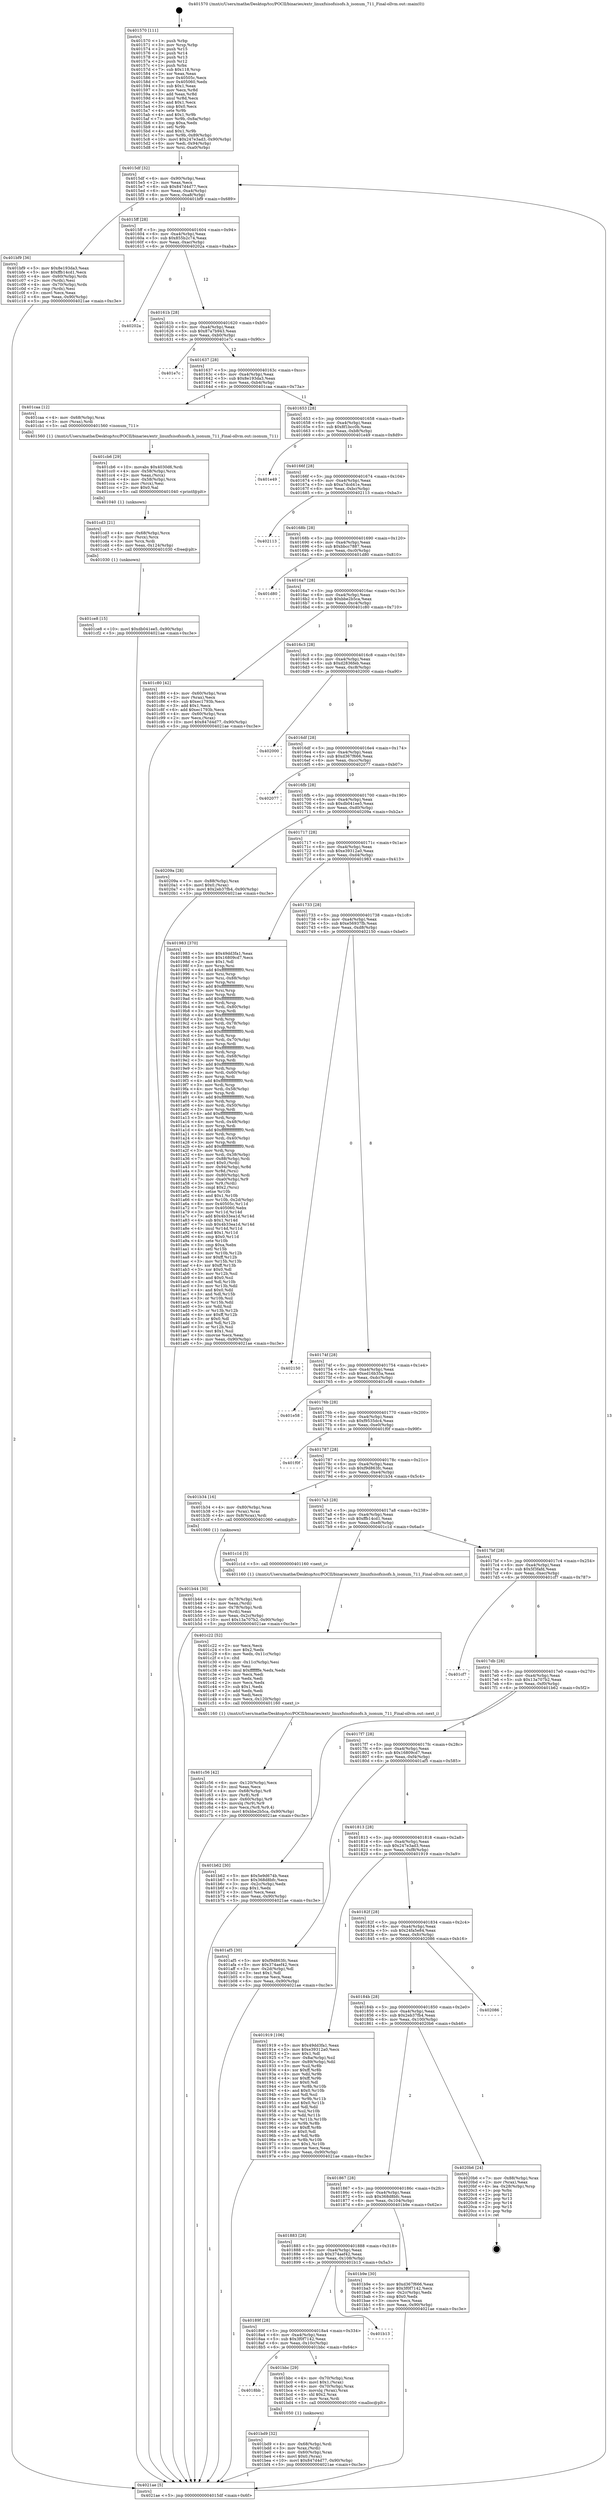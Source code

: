 digraph "0x401570" {
  label = "0x401570 (/mnt/c/Users/mathe/Desktop/tcc/POCII/binaries/extr_linuxfsisofsisofs.h_isonum_711_Final-ollvm.out::main(0))"
  labelloc = "t"
  node[shape=record]

  Entry [label="",width=0.3,height=0.3,shape=circle,fillcolor=black,style=filled]
  "0x4015df" [label="{
     0x4015df [32]\l
     | [instrs]\l
     &nbsp;&nbsp;0x4015df \<+6\>: mov -0x90(%rbp),%eax\l
     &nbsp;&nbsp;0x4015e5 \<+2\>: mov %eax,%ecx\l
     &nbsp;&nbsp;0x4015e7 \<+6\>: sub $0x847d4d77,%ecx\l
     &nbsp;&nbsp;0x4015ed \<+6\>: mov %eax,-0xa4(%rbp)\l
     &nbsp;&nbsp;0x4015f3 \<+6\>: mov %ecx,-0xa8(%rbp)\l
     &nbsp;&nbsp;0x4015f9 \<+6\>: je 0000000000401bf9 \<main+0x689\>\l
  }"]
  "0x401bf9" [label="{
     0x401bf9 [36]\l
     | [instrs]\l
     &nbsp;&nbsp;0x401bf9 \<+5\>: mov $0x8e193da3,%eax\l
     &nbsp;&nbsp;0x401bfe \<+5\>: mov $0xffb14cd1,%ecx\l
     &nbsp;&nbsp;0x401c03 \<+4\>: mov -0x60(%rbp),%rdx\l
     &nbsp;&nbsp;0x401c07 \<+2\>: mov (%rdx),%esi\l
     &nbsp;&nbsp;0x401c09 \<+4\>: mov -0x70(%rbp),%rdx\l
     &nbsp;&nbsp;0x401c0d \<+2\>: cmp (%rdx),%esi\l
     &nbsp;&nbsp;0x401c0f \<+3\>: cmovl %ecx,%eax\l
     &nbsp;&nbsp;0x401c12 \<+6\>: mov %eax,-0x90(%rbp)\l
     &nbsp;&nbsp;0x401c18 \<+5\>: jmp 00000000004021ae \<main+0xc3e\>\l
  }"]
  "0x4015ff" [label="{
     0x4015ff [28]\l
     | [instrs]\l
     &nbsp;&nbsp;0x4015ff \<+5\>: jmp 0000000000401604 \<main+0x94\>\l
     &nbsp;&nbsp;0x401604 \<+6\>: mov -0xa4(%rbp),%eax\l
     &nbsp;&nbsp;0x40160a \<+5\>: sub $0x855b2c74,%eax\l
     &nbsp;&nbsp;0x40160f \<+6\>: mov %eax,-0xac(%rbp)\l
     &nbsp;&nbsp;0x401615 \<+6\>: je 000000000040202a \<main+0xaba\>\l
  }"]
  Exit [label="",width=0.3,height=0.3,shape=circle,fillcolor=black,style=filled,peripheries=2]
  "0x40202a" [label="{
     0x40202a\l
  }", style=dashed]
  "0x40161b" [label="{
     0x40161b [28]\l
     | [instrs]\l
     &nbsp;&nbsp;0x40161b \<+5\>: jmp 0000000000401620 \<main+0xb0\>\l
     &nbsp;&nbsp;0x401620 \<+6\>: mov -0xa4(%rbp),%eax\l
     &nbsp;&nbsp;0x401626 \<+5\>: sub $0x87a7b943,%eax\l
     &nbsp;&nbsp;0x40162b \<+6\>: mov %eax,-0xb0(%rbp)\l
     &nbsp;&nbsp;0x401631 \<+6\>: je 0000000000401e7c \<main+0x90c\>\l
  }"]
  "0x401ce8" [label="{
     0x401ce8 [15]\l
     | [instrs]\l
     &nbsp;&nbsp;0x401ce8 \<+10\>: movl $0xdb041ee5,-0x90(%rbp)\l
     &nbsp;&nbsp;0x401cf2 \<+5\>: jmp 00000000004021ae \<main+0xc3e\>\l
  }"]
  "0x401e7c" [label="{
     0x401e7c\l
  }", style=dashed]
  "0x401637" [label="{
     0x401637 [28]\l
     | [instrs]\l
     &nbsp;&nbsp;0x401637 \<+5\>: jmp 000000000040163c \<main+0xcc\>\l
     &nbsp;&nbsp;0x40163c \<+6\>: mov -0xa4(%rbp),%eax\l
     &nbsp;&nbsp;0x401642 \<+5\>: sub $0x8e193da3,%eax\l
     &nbsp;&nbsp;0x401647 \<+6\>: mov %eax,-0xb4(%rbp)\l
     &nbsp;&nbsp;0x40164d \<+6\>: je 0000000000401caa \<main+0x73a\>\l
  }"]
  "0x401cd3" [label="{
     0x401cd3 [21]\l
     | [instrs]\l
     &nbsp;&nbsp;0x401cd3 \<+4\>: mov -0x68(%rbp),%rcx\l
     &nbsp;&nbsp;0x401cd7 \<+3\>: mov (%rcx),%rcx\l
     &nbsp;&nbsp;0x401cda \<+3\>: mov %rcx,%rdi\l
     &nbsp;&nbsp;0x401cdd \<+6\>: mov %eax,-0x124(%rbp)\l
     &nbsp;&nbsp;0x401ce3 \<+5\>: call 0000000000401030 \<free@plt\>\l
     | [calls]\l
     &nbsp;&nbsp;0x401030 \{1\} (unknown)\l
  }"]
  "0x401caa" [label="{
     0x401caa [12]\l
     | [instrs]\l
     &nbsp;&nbsp;0x401caa \<+4\>: mov -0x68(%rbp),%rax\l
     &nbsp;&nbsp;0x401cae \<+3\>: mov (%rax),%rdi\l
     &nbsp;&nbsp;0x401cb1 \<+5\>: call 0000000000401560 \<isonum_711\>\l
     | [calls]\l
     &nbsp;&nbsp;0x401560 \{1\} (/mnt/c/Users/mathe/Desktop/tcc/POCII/binaries/extr_linuxfsisofsisofs.h_isonum_711_Final-ollvm.out::isonum_711)\l
  }"]
  "0x401653" [label="{
     0x401653 [28]\l
     | [instrs]\l
     &nbsp;&nbsp;0x401653 \<+5\>: jmp 0000000000401658 \<main+0xe8\>\l
     &nbsp;&nbsp;0x401658 \<+6\>: mov -0xa4(%rbp),%eax\l
     &nbsp;&nbsp;0x40165e \<+5\>: sub $0x8f1bcc0b,%eax\l
     &nbsp;&nbsp;0x401663 \<+6\>: mov %eax,-0xb8(%rbp)\l
     &nbsp;&nbsp;0x401669 \<+6\>: je 0000000000401e49 \<main+0x8d9\>\l
  }"]
  "0x401cb6" [label="{
     0x401cb6 [29]\l
     | [instrs]\l
     &nbsp;&nbsp;0x401cb6 \<+10\>: movabs $0x4030d6,%rdi\l
     &nbsp;&nbsp;0x401cc0 \<+4\>: mov -0x58(%rbp),%rcx\l
     &nbsp;&nbsp;0x401cc4 \<+2\>: mov %eax,(%rcx)\l
     &nbsp;&nbsp;0x401cc6 \<+4\>: mov -0x58(%rbp),%rcx\l
     &nbsp;&nbsp;0x401cca \<+2\>: mov (%rcx),%esi\l
     &nbsp;&nbsp;0x401ccc \<+2\>: mov $0x0,%al\l
     &nbsp;&nbsp;0x401cce \<+5\>: call 0000000000401040 \<printf@plt\>\l
     | [calls]\l
     &nbsp;&nbsp;0x401040 \{1\} (unknown)\l
  }"]
  "0x401e49" [label="{
     0x401e49\l
  }", style=dashed]
  "0x40166f" [label="{
     0x40166f [28]\l
     | [instrs]\l
     &nbsp;&nbsp;0x40166f \<+5\>: jmp 0000000000401674 \<main+0x104\>\l
     &nbsp;&nbsp;0x401674 \<+6\>: mov -0xa4(%rbp),%eax\l
     &nbsp;&nbsp;0x40167a \<+5\>: sub $0xa7dcd41e,%eax\l
     &nbsp;&nbsp;0x40167f \<+6\>: mov %eax,-0xbc(%rbp)\l
     &nbsp;&nbsp;0x401685 \<+6\>: je 0000000000402113 \<main+0xba3\>\l
  }"]
  "0x401c56" [label="{
     0x401c56 [42]\l
     | [instrs]\l
     &nbsp;&nbsp;0x401c56 \<+6\>: mov -0x120(%rbp),%ecx\l
     &nbsp;&nbsp;0x401c5c \<+3\>: imul %eax,%ecx\l
     &nbsp;&nbsp;0x401c5f \<+4\>: mov -0x68(%rbp),%r8\l
     &nbsp;&nbsp;0x401c63 \<+3\>: mov (%r8),%r8\l
     &nbsp;&nbsp;0x401c66 \<+4\>: mov -0x60(%rbp),%r9\l
     &nbsp;&nbsp;0x401c6a \<+3\>: movslq (%r9),%r9\l
     &nbsp;&nbsp;0x401c6d \<+4\>: mov %ecx,(%r8,%r9,4)\l
     &nbsp;&nbsp;0x401c71 \<+10\>: movl $0xbbe2b5ca,-0x90(%rbp)\l
     &nbsp;&nbsp;0x401c7b \<+5\>: jmp 00000000004021ae \<main+0xc3e\>\l
  }"]
  "0x402113" [label="{
     0x402113\l
  }", style=dashed]
  "0x40168b" [label="{
     0x40168b [28]\l
     | [instrs]\l
     &nbsp;&nbsp;0x40168b \<+5\>: jmp 0000000000401690 \<main+0x120\>\l
     &nbsp;&nbsp;0x401690 \<+6\>: mov -0xa4(%rbp),%eax\l
     &nbsp;&nbsp;0x401696 \<+5\>: sub $0xbbcc7887,%eax\l
     &nbsp;&nbsp;0x40169b \<+6\>: mov %eax,-0xc0(%rbp)\l
     &nbsp;&nbsp;0x4016a1 \<+6\>: je 0000000000401d80 \<main+0x810\>\l
  }"]
  "0x401c22" [label="{
     0x401c22 [52]\l
     | [instrs]\l
     &nbsp;&nbsp;0x401c22 \<+2\>: xor %ecx,%ecx\l
     &nbsp;&nbsp;0x401c24 \<+5\>: mov $0x2,%edx\l
     &nbsp;&nbsp;0x401c29 \<+6\>: mov %edx,-0x11c(%rbp)\l
     &nbsp;&nbsp;0x401c2f \<+1\>: cltd\l
     &nbsp;&nbsp;0x401c30 \<+6\>: mov -0x11c(%rbp),%esi\l
     &nbsp;&nbsp;0x401c36 \<+2\>: idiv %esi\l
     &nbsp;&nbsp;0x401c38 \<+6\>: imul $0xfffffffe,%edx,%edx\l
     &nbsp;&nbsp;0x401c3e \<+2\>: mov %ecx,%edi\l
     &nbsp;&nbsp;0x401c40 \<+2\>: sub %edx,%edi\l
     &nbsp;&nbsp;0x401c42 \<+2\>: mov %ecx,%edx\l
     &nbsp;&nbsp;0x401c44 \<+3\>: sub $0x1,%edx\l
     &nbsp;&nbsp;0x401c47 \<+2\>: add %edx,%edi\l
     &nbsp;&nbsp;0x401c49 \<+2\>: sub %edi,%ecx\l
     &nbsp;&nbsp;0x401c4b \<+6\>: mov %ecx,-0x120(%rbp)\l
     &nbsp;&nbsp;0x401c51 \<+5\>: call 0000000000401160 \<next_i\>\l
     | [calls]\l
     &nbsp;&nbsp;0x401160 \{1\} (/mnt/c/Users/mathe/Desktop/tcc/POCII/binaries/extr_linuxfsisofsisofs.h_isonum_711_Final-ollvm.out::next_i)\l
  }"]
  "0x401d80" [label="{
     0x401d80\l
  }", style=dashed]
  "0x4016a7" [label="{
     0x4016a7 [28]\l
     | [instrs]\l
     &nbsp;&nbsp;0x4016a7 \<+5\>: jmp 00000000004016ac \<main+0x13c\>\l
     &nbsp;&nbsp;0x4016ac \<+6\>: mov -0xa4(%rbp),%eax\l
     &nbsp;&nbsp;0x4016b2 \<+5\>: sub $0xbbe2b5ca,%eax\l
     &nbsp;&nbsp;0x4016b7 \<+6\>: mov %eax,-0xc4(%rbp)\l
     &nbsp;&nbsp;0x4016bd \<+6\>: je 0000000000401c80 \<main+0x710\>\l
  }"]
  "0x401bd9" [label="{
     0x401bd9 [32]\l
     | [instrs]\l
     &nbsp;&nbsp;0x401bd9 \<+4\>: mov -0x68(%rbp),%rdi\l
     &nbsp;&nbsp;0x401bdd \<+3\>: mov %rax,(%rdi)\l
     &nbsp;&nbsp;0x401be0 \<+4\>: mov -0x60(%rbp),%rax\l
     &nbsp;&nbsp;0x401be4 \<+6\>: movl $0x0,(%rax)\l
     &nbsp;&nbsp;0x401bea \<+10\>: movl $0x847d4d77,-0x90(%rbp)\l
     &nbsp;&nbsp;0x401bf4 \<+5\>: jmp 00000000004021ae \<main+0xc3e\>\l
  }"]
  "0x401c80" [label="{
     0x401c80 [42]\l
     | [instrs]\l
     &nbsp;&nbsp;0x401c80 \<+4\>: mov -0x60(%rbp),%rax\l
     &nbsp;&nbsp;0x401c84 \<+2\>: mov (%rax),%ecx\l
     &nbsp;&nbsp;0x401c86 \<+6\>: sub $0xec1793b,%ecx\l
     &nbsp;&nbsp;0x401c8c \<+3\>: add $0x1,%ecx\l
     &nbsp;&nbsp;0x401c8f \<+6\>: add $0xec1793b,%ecx\l
     &nbsp;&nbsp;0x401c95 \<+4\>: mov -0x60(%rbp),%rax\l
     &nbsp;&nbsp;0x401c99 \<+2\>: mov %ecx,(%rax)\l
     &nbsp;&nbsp;0x401c9b \<+10\>: movl $0x847d4d77,-0x90(%rbp)\l
     &nbsp;&nbsp;0x401ca5 \<+5\>: jmp 00000000004021ae \<main+0xc3e\>\l
  }"]
  "0x4016c3" [label="{
     0x4016c3 [28]\l
     | [instrs]\l
     &nbsp;&nbsp;0x4016c3 \<+5\>: jmp 00000000004016c8 \<main+0x158\>\l
     &nbsp;&nbsp;0x4016c8 \<+6\>: mov -0xa4(%rbp),%eax\l
     &nbsp;&nbsp;0x4016ce \<+5\>: sub $0xd2836feb,%eax\l
     &nbsp;&nbsp;0x4016d3 \<+6\>: mov %eax,-0xc8(%rbp)\l
     &nbsp;&nbsp;0x4016d9 \<+6\>: je 0000000000402000 \<main+0xa90\>\l
  }"]
  "0x4018bb" [label="{
     0x4018bb\l
  }", style=dashed]
  "0x402000" [label="{
     0x402000\l
  }", style=dashed]
  "0x4016df" [label="{
     0x4016df [28]\l
     | [instrs]\l
     &nbsp;&nbsp;0x4016df \<+5\>: jmp 00000000004016e4 \<main+0x174\>\l
     &nbsp;&nbsp;0x4016e4 \<+6\>: mov -0xa4(%rbp),%eax\l
     &nbsp;&nbsp;0x4016ea \<+5\>: sub $0xd367f666,%eax\l
     &nbsp;&nbsp;0x4016ef \<+6\>: mov %eax,-0xcc(%rbp)\l
     &nbsp;&nbsp;0x4016f5 \<+6\>: je 0000000000402077 \<main+0xb07\>\l
  }"]
  "0x401bbc" [label="{
     0x401bbc [29]\l
     | [instrs]\l
     &nbsp;&nbsp;0x401bbc \<+4\>: mov -0x70(%rbp),%rax\l
     &nbsp;&nbsp;0x401bc0 \<+6\>: movl $0x1,(%rax)\l
     &nbsp;&nbsp;0x401bc6 \<+4\>: mov -0x70(%rbp),%rax\l
     &nbsp;&nbsp;0x401bca \<+3\>: movslq (%rax),%rax\l
     &nbsp;&nbsp;0x401bcd \<+4\>: shl $0x2,%rax\l
     &nbsp;&nbsp;0x401bd1 \<+3\>: mov %rax,%rdi\l
     &nbsp;&nbsp;0x401bd4 \<+5\>: call 0000000000401050 \<malloc@plt\>\l
     | [calls]\l
     &nbsp;&nbsp;0x401050 \{1\} (unknown)\l
  }"]
  "0x402077" [label="{
     0x402077\l
  }", style=dashed]
  "0x4016fb" [label="{
     0x4016fb [28]\l
     | [instrs]\l
     &nbsp;&nbsp;0x4016fb \<+5\>: jmp 0000000000401700 \<main+0x190\>\l
     &nbsp;&nbsp;0x401700 \<+6\>: mov -0xa4(%rbp),%eax\l
     &nbsp;&nbsp;0x401706 \<+5\>: sub $0xdb041ee5,%eax\l
     &nbsp;&nbsp;0x40170b \<+6\>: mov %eax,-0xd0(%rbp)\l
     &nbsp;&nbsp;0x401711 \<+6\>: je 000000000040209a \<main+0xb2a\>\l
  }"]
  "0x40189f" [label="{
     0x40189f [28]\l
     | [instrs]\l
     &nbsp;&nbsp;0x40189f \<+5\>: jmp 00000000004018a4 \<main+0x334\>\l
     &nbsp;&nbsp;0x4018a4 \<+6\>: mov -0xa4(%rbp),%eax\l
     &nbsp;&nbsp;0x4018aa \<+5\>: sub $0x3f0f7142,%eax\l
     &nbsp;&nbsp;0x4018af \<+6\>: mov %eax,-0x10c(%rbp)\l
     &nbsp;&nbsp;0x4018b5 \<+6\>: je 0000000000401bbc \<main+0x64c\>\l
  }"]
  "0x40209a" [label="{
     0x40209a [28]\l
     | [instrs]\l
     &nbsp;&nbsp;0x40209a \<+7\>: mov -0x88(%rbp),%rax\l
     &nbsp;&nbsp;0x4020a1 \<+6\>: movl $0x0,(%rax)\l
     &nbsp;&nbsp;0x4020a7 \<+10\>: movl $0x2eb37fb4,-0x90(%rbp)\l
     &nbsp;&nbsp;0x4020b1 \<+5\>: jmp 00000000004021ae \<main+0xc3e\>\l
  }"]
  "0x401717" [label="{
     0x401717 [28]\l
     | [instrs]\l
     &nbsp;&nbsp;0x401717 \<+5\>: jmp 000000000040171c \<main+0x1ac\>\l
     &nbsp;&nbsp;0x40171c \<+6\>: mov -0xa4(%rbp),%eax\l
     &nbsp;&nbsp;0x401722 \<+5\>: sub $0xe39312a0,%eax\l
     &nbsp;&nbsp;0x401727 \<+6\>: mov %eax,-0xd4(%rbp)\l
     &nbsp;&nbsp;0x40172d \<+6\>: je 0000000000401983 \<main+0x413\>\l
  }"]
  "0x401b13" [label="{
     0x401b13\l
  }", style=dashed]
  "0x401983" [label="{
     0x401983 [370]\l
     | [instrs]\l
     &nbsp;&nbsp;0x401983 \<+5\>: mov $0x49dd3fa1,%eax\l
     &nbsp;&nbsp;0x401988 \<+5\>: mov $0x16809cd7,%ecx\l
     &nbsp;&nbsp;0x40198d \<+2\>: mov $0x1,%dl\l
     &nbsp;&nbsp;0x40198f \<+3\>: mov %rsp,%rsi\l
     &nbsp;&nbsp;0x401992 \<+4\>: add $0xfffffffffffffff0,%rsi\l
     &nbsp;&nbsp;0x401996 \<+3\>: mov %rsi,%rsp\l
     &nbsp;&nbsp;0x401999 \<+7\>: mov %rsi,-0x88(%rbp)\l
     &nbsp;&nbsp;0x4019a0 \<+3\>: mov %rsp,%rsi\l
     &nbsp;&nbsp;0x4019a3 \<+4\>: add $0xfffffffffffffff0,%rsi\l
     &nbsp;&nbsp;0x4019a7 \<+3\>: mov %rsi,%rsp\l
     &nbsp;&nbsp;0x4019aa \<+3\>: mov %rsp,%rdi\l
     &nbsp;&nbsp;0x4019ad \<+4\>: add $0xfffffffffffffff0,%rdi\l
     &nbsp;&nbsp;0x4019b1 \<+3\>: mov %rdi,%rsp\l
     &nbsp;&nbsp;0x4019b4 \<+4\>: mov %rdi,-0x80(%rbp)\l
     &nbsp;&nbsp;0x4019b8 \<+3\>: mov %rsp,%rdi\l
     &nbsp;&nbsp;0x4019bb \<+4\>: add $0xfffffffffffffff0,%rdi\l
     &nbsp;&nbsp;0x4019bf \<+3\>: mov %rdi,%rsp\l
     &nbsp;&nbsp;0x4019c2 \<+4\>: mov %rdi,-0x78(%rbp)\l
     &nbsp;&nbsp;0x4019c6 \<+3\>: mov %rsp,%rdi\l
     &nbsp;&nbsp;0x4019c9 \<+4\>: add $0xfffffffffffffff0,%rdi\l
     &nbsp;&nbsp;0x4019cd \<+3\>: mov %rdi,%rsp\l
     &nbsp;&nbsp;0x4019d0 \<+4\>: mov %rdi,-0x70(%rbp)\l
     &nbsp;&nbsp;0x4019d4 \<+3\>: mov %rsp,%rdi\l
     &nbsp;&nbsp;0x4019d7 \<+4\>: add $0xfffffffffffffff0,%rdi\l
     &nbsp;&nbsp;0x4019db \<+3\>: mov %rdi,%rsp\l
     &nbsp;&nbsp;0x4019de \<+4\>: mov %rdi,-0x68(%rbp)\l
     &nbsp;&nbsp;0x4019e2 \<+3\>: mov %rsp,%rdi\l
     &nbsp;&nbsp;0x4019e5 \<+4\>: add $0xfffffffffffffff0,%rdi\l
     &nbsp;&nbsp;0x4019e9 \<+3\>: mov %rdi,%rsp\l
     &nbsp;&nbsp;0x4019ec \<+4\>: mov %rdi,-0x60(%rbp)\l
     &nbsp;&nbsp;0x4019f0 \<+3\>: mov %rsp,%rdi\l
     &nbsp;&nbsp;0x4019f3 \<+4\>: add $0xfffffffffffffff0,%rdi\l
     &nbsp;&nbsp;0x4019f7 \<+3\>: mov %rdi,%rsp\l
     &nbsp;&nbsp;0x4019fa \<+4\>: mov %rdi,-0x58(%rbp)\l
     &nbsp;&nbsp;0x4019fe \<+3\>: mov %rsp,%rdi\l
     &nbsp;&nbsp;0x401a01 \<+4\>: add $0xfffffffffffffff0,%rdi\l
     &nbsp;&nbsp;0x401a05 \<+3\>: mov %rdi,%rsp\l
     &nbsp;&nbsp;0x401a08 \<+4\>: mov %rdi,-0x50(%rbp)\l
     &nbsp;&nbsp;0x401a0c \<+3\>: mov %rsp,%rdi\l
     &nbsp;&nbsp;0x401a0f \<+4\>: add $0xfffffffffffffff0,%rdi\l
     &nbsp;&nbsp;0x401a13 \<+3\>: mov %rdi,%rsp\l
     &nbsp;&nbsp;0x401a16 \<+4\>: mov %rdi,-0x48(%rbp)\l
     &nbsp;&nbsp;0x401a1a \<+3\>: mov %rsp,%rdi\l
     &nbsp;&nbsp;0x401a1d \<+4\>: add $0xfffffffffffffff0,%rdi\l
     &nbsp;&nbsp;0x401a21 \<+3\>: mov %rdi,%rsp\l
     &nbsp;&nbsp;0x401a24 \<+4\>: mov %rdi,-0x40(%rbp)\l
     &nbsp;&nbsp;0x401a28 \<+3\>: mov %rsp,%rdi\l
     &nbsp;&nbsp;0x401a2b \<+4\>: add $0xfffffffffffffff0,%rdi\l
     &nbsp;&nbsp;0x401a2f \<+3\>: mov %rdi,%rsp\l
     &nbsp;&nbsp;0x401a32 \<+4\>: mov %rdi,-0x38(%rbp)\l
     &nbsp;&nbsp;0x401a36 \<+7\>: mov -0x88(%rbp),%rdi\l
     &nbsp;&nbsp;0x401a3d \<+6\>: movl $0x0,(%rdi)\l
     &nbsp;&nbsp;0x401a43 \<+7\>: mov -0x94(%rbp),%r8d\l
     &nbsp;&nbsp;0x401a4a \<+3\>: mov %r8d,(%rsi)\l
     &nbsp;&nbsp;0x401a4d \<+4\>: mov -0x80(%rbp),%rdi\l
     &nbsp;&nbsp;0x401a51 \<+7\>: mov -0xa0(%rbp),%r9\l
     &nbsp;&nbsp;0x401a58 \<+3\>: mov %r9,(%rdi)\l
     &nbsp;&nbsp;0x401a5b \<+3\>: cmpl $0x2,(%rsi)\l
     &nbsp;&nbsp;0x401a5e \<+4\>: setne %r10b\l
     &nbsp;&nbsp;0x401a62 \<+4\>: and $0x1,%r10b\l
     &nbsp;&nbsp;0x401a66 \<+4\>: mov %r10b,-0x2d(%rbp)\l
     &nbsp;&nbsp;0x401a6a \<+8\>: mov 0x40505c,%r11d\l
     &nbsp;&nbsp;0x401a72 \<+7\>: mov 0x405060,%ebx\l
     &nbsp;&nbsp;0x401a79 \<+3\>: mov %r11d,%r14d\l
     &nbsp;&nbsp;0x401a7c \<+7\>: add $0x4b33ea1d,%r14d\l
     &nbsp;&nbsp;0x401a83 \<+4\>: sub $0x1,%r14d\l
     &nbsp;&nbsp;0x401a87 \<+7\>: sub $0x4b33ea1d,%r14d\l
     &nbsp;&nbsp;0x401a8e \<+4\>: imul %r14d,%r11d\l
     &nbsp;&nbsp;0x401a92 \<+4\>: and $0x1,%r11d\l
     &nbsp;&nbsp;0x401a96 \<+4\>: cmp $0x0,%r11d\l
     &nbsp;&nbsp;0x401a9a \<+4\>: sete %r10b\l
     &nbsp;&nbsp;0x401a9e \<+3\>: cmp $0xa,%ebx\l
     &nbsp;&nbsp;0x401aa1 \<+4\>: setl %r15b\l
     &nbsp;&nbsp;0x401aa5 \<+3\>: mov %r10b,%r12b\l
     &nbsp;&nbsp;0x401aa8 \<+4\>: xor $0xff,%r12b\l
     &nbsp;&nbsp;0x401aac \<+3\>: mov %r15b,%r13b\l
     &nbsp;&nbsp;0x401aaf \<+4\>: xor $0xff,%r13b\l
     &nbsp;&nbsp;0x401ab3 \<+3\>: xor $0x0,%dl\l
     &nbsp;&nbsp;0x401ab6 \<+3\>: mov %r12b,%sil\l
     &nbsp;&nbsp;0x401ab9 \<+4\>: and $0x0,%sil\l
     &nbsp;&nbsp;0x401abd \<+3\>: and %dl,%r10b\l
     &nbsp;&nbsp;0x401ac0 \<+3\>: mov %r13b,%dil\l
     &nbsp;&nbsp;0x401ac3 \<+4\>: and $0x0,%dil\l
     &nbsp;&nbsp;0x401ac7 \<+3\>: and %dl,%r15b\l
     &nbsp;&nbsp;0x401aca \<+3\>: or %r10b,%sil\l
     &nbsp;&nbsp;0x401acd \<+3\>: or %r15b,%dil\l
     &nbsp;&nbsp;0x401ad0 \<+3\>: xor %dil,%sil\l
     &nbsp;&nbsp;0x401ad3 \<+3\>: or %r13b,%r12b\l
     &nbsp;&nbsp;0x401ad6 \<+4\>: xor $0xff,%r12b\l
     &nbsp;&nbsp;0x401ada \<+3\>: or $0x0,%dl\l
     &nbsp;&nbsp;0x401add \<+3\>: and %dl,%r12b\l
     &nbsp;&nbsp;0x401ae0 \<+3\>: or %r12b,%sil\l
     &nbsp;&nbsp;0x401ae3 \<+4\>: test $0x1,%sil\l
     &nbsp;&nbsp;0x401ae7 \<+3\>: cmovne %ecx,%eax\l
     &nbsp;&nbsp;0x401aea \<+6\>: mov %eax,-0x90(%rbp)\l
     &nbsp;&nbsp;0x401af0 \<+5\>: jmp 00000000004021ae \<main+0xc3e\>\l
  }"]
  "0x401733" [label="{
     0x401733 [28]\l
     | [instrs]\l
     &nbsp;&nbsp;0x401733 \<+5\>: jmp 0000000000401738 \<main+0x1c8\>\l
     &nbsp;&nbsp;0x401738 \<+6\>: mov -0xa4(%rbp),%eax\l
     &nbsp;&nbsp;0x40173e \<+5\>: sub $0xe56937fb,%eax\l
     &nbsp;&nbsp;0x401743 \<+6\>: mov %eax,-0xd8(%rbp)\l
     &nbsp;&nbsp;0x401749 \<+6\>: je 0000000000402150 \<main+0xbe0\>\l
  }"]
  "0x401883" [label="{
     0x401883 [28]\l
     | [instrs]\l
     &nbsp;&nbsp;0x401883 \<+5\>: jmp 0000000000401888 \<main+0x318\>\l
     &nbsp;&nbsp;0x401888 \<+6\>: mov -0xa4(%rbp),%eax\l
     &nbsp;&nbsp;0x40188e \<+5\>: sub $0x374aef42,%eax\l
     &nbsp;&nbsp;0x401893 \<+6\>: mov %eax,-0x108(%rbp)\l
     &nbsp;&nbsp;0x401899 \<+6\>: je 0000000000401b13 \<main+0x5a3\>\l
  }"]
  "0x402150" [label="{
     0x402150\l
  }", style=dashed]
  "0x40174f" [label="{
     0x40174f [28]\l
     | [instrs]\l
     &nbsp;&nbsp;0x40174f \<+5\>: jmp 0000000000401754 \<main+0x1e4\>\l
     &nbsp;&nbsp;0x401754 \<+6\>: mov -0xa4(%rbp),%eax\l
     &nbsp;&nbsp;0x40175a \<+5\>: sub $0xed16b35a,%eax\l
     &nbsp;&nbsp;0x40175f \<+6\>: mov %eax,-0xdc(%rbp)\l
     &nbsp;&nbsp;0x401765 \<+6\>: je 0000000000401e58 \<main+0x8e8\>\l
  }"]
  "0x401b9e" [label="{
     0x401b9e [30]\l
     | [instrs]\l
     &nbsp;&nbsp;0x401b9e \<+5\>: mov $0xd367f666,%eax\l
     &nbsp;&nbsp;0x401ba3 \<+5\>: mov $0x3f0f7142,%ecx\l
     &nbsp;&nbsp;0x401ba8 \<+3\>: mov -0x2c(%rbp),%edx\l
     &nbsp;&nbsp;0x401bab \<+3\>: cmp $0x0,%edx\l
     &nbsp;&nbsp;0x401bae \<+3\>: cmove %ecx,%eax\l
     &nbsp;&nbsp;0x401bb1 \<+6\>: mov %eax,-0x90(%rbp)\l
     &nbsp;&nbsp;0x401bb7 \<+5\>: jmp 00000000004021ae \<main+0xc3e\>\l
  }"]
  "0x401e58" [label="{
     0x401e58\l
  }", style=dashed]
  "0x40176b" [label="{
     0x40176b [28]\l
     | [instrs]\l
     &nbsp;&nbsp;0x40176b \<+5\>: jmp 0000000000401770 \<main+0x200\>\l
     &nbsp;&nbsp;0x401770 \<+6\>: mov -0xa4(%rbp),%eax\l
     &nbsp;&nbsp;0x401776 \<+5\>: sub $0xf9535dc4,%eax\l
     &nbsp;&nbsp;0x40177b \<+6\>: mov %eax,-0xe0(%rbp)\l
     &nbsp;&nbsp;0x401781 \<+6\>: je 0000000000401f0f \<main+0x99f\>\l
  }"]
  "0x401867" [label="{
     0x401867 [28]\l
     | [instrs]\l
     &nbsp;&nbsp;0x401867 \<+5\>: jmp 000000000040186c \<main+0x2fc\>\l
     &nbsp;&nbsp;0x40186c \<+6\>: mov -0xa4(%rbp),%eax\l
     &nbsp;&nbsp;0x401872 \<+5\>: sub $0x368d8bfc,%eax\l
     &nbsp;&nbsp;0x401877 \<+6\>: mov %eax,-0x104(%rbp)\l
     &nbsp;&nbsp;0x40187d \<+6\>: je 0000000000401b9e \<main+0x62e\>\l
  }"]
  "0x401f0f" [label="{
     0x401f0f\l
  }", style=dashed]
  "0x401787" [label="{
     0x401787 [28]\l
     | [instrs]\l
     &nbsp;&nbsp;0x401787 \<+5\>: jmp 000000000040178c \<main+0x21c\>\l
     &nbsp;&nbsp;0x40178c \<+6\>: mov -0xa4(%rbp),%eax\l
     &nbsp;&nbsp;0x401792 \<+5\>: sub $0xf9d863fc,%eax\l
     &nbsp;&nbsp;0x401797 \<+6\>: mov %eax,-0xe4(%rbp)\l
     &nbsp;&nbsp;0x40179d \<+6\>: je 0000000000401b34 \<main+0x5c4\>\l
  }"]
  "0x4020b6" [label="{
     0x4020b6 [24]\l
     | [instrs]\l
     &nbsp;&nbsp;0x4020b6 \<+7\>: mov -0x88(%rbp),%rax\l
     &nbsp;&nbsp;0x4020bd \<+2\>: mov (%rax),%eax\l
     &nbsp;&nbsp;0x4020bf \<+4\>: lea -0x28(%rbp),%rsp\l
     &nbsp;&nbsp;0x4020c3 \<+1\>: pop %rbx\l
     &nbsp;&nbsp;0x4020c4 \<+2\>: pop %r12\l
     &nbsp;&nbsp;0x4020c6 \<+2\>: pop %r13\l
     &nbsp;&nbsp;0x4020c8 \<+2\>: pop %r14\l
     &nbsp;&nbsp;0x4020ca \<+2\>: pop %r15\l
     &nbsp;&nbsp;0x4020cc \<+1\>: pop %rbp\l
     &nbsp;&nbsp;0x4020cd \<+1\>: ret\l
  }"]
  "0x401b34" [label="{
     0x401b34 [16]\l
     | [instrs]\l
     &nbsp;&nbsp;0x401b34 \<+4\>: mov -0x80(%rbp),%rax\l
     &nbsp;&nbsp;0x401b38 \<+3\>: mov (%rax),%rax\l
     &nbsp;&nbsp;0x401b3b \<+4\>: mov 0x8(%rax),%rdi\l
     &nbsp;&nbsp;0x401b3f \<+5\>: call 0000000000401060 \<atoi@plt\>\l
     | [calls]\l
     &nbsp;&nbsp;0x401060 \{1\} (unknown)\l
  }"]
  "0x4017a3" [label="{
     0x4017a3 [28]\l
     | [instrs]\l
     &nbsp;&nbsp;0x4017a3 \<+5\>: jmp 00000000004017a8 \<main+0x238\>\l
     &nbsp;&nbsp;0x4017a8 \<+6\>: mov -0xa4(%rbp),%eax\l
     &nbsp;&nbsp;0x4017ae \<+5\>: sub $0xffb14cd1,%eax\l
     &nbsp;&nbsp;0x4017b3 \<+6\>: mov %eax,-0xe8(%rbp)\l
     &nbsp;&nbsp;0x4017b9 \<+6\>: je 0000000000401c1d \<main+0x6ad\>\l
  }"]
  "0x40184b" [label="{
     0x40184b [28]\l
     | [instrs]\l
     &nbsp;&nbsp;0x40184b \<+5\>: jmp 0000000000401850 \<main+0x2e0\>\l
     &nbsp;&nbsp;0x401850 \<+6\>: mov -0xa4(%rbp),%eax\l
     &nbsp;&nbsp;0x401856 \<+5\>: sub $0x2eb37fb4,%eax\l
     &nbsp;&nbsp;0x40185b \<+6\>: mov %eax,-0x100(%rbp)\l
     &nbsp;&nbsp;0x401861 \<+6\>: je 00000000004020b6 \<main+0xb46\>\l
  }"]
  "0x401c1d" [label="{
     0x401c1d [5]\l
     | [instrs]\l
     &nbsp;&nbsp;0x401c1d \<+5\>: call 0000000000401160 \<next_i\>\l
     | [calls]\l
     &nbsp;&nbsp;0x401160 \{1\} (/mnt/c/Users/mathe/Desktop/tcc/POCII/binaries/extr_linuxfsisofsisofs.h_isonum_711_Final-ollvm.out::next_i)\l
  }"]
  "0x4017bf" [label="{
     0x4017bf [28]\l
     | [instrs]\l
     &nbsp;&nbsp;0x4017bf \<+5\>: jmp 00000000004017c4 \<main+0x254\>\l
     &nbsp;&nbsp;0x4017c4 \<+6\>: mov -0xa4(%rbp),%eax\l
     &nbsp;&nbsp;0x4017ca \<+5\>: sub $0x5f3fafd,%eax\l
     &nbsp;&nbsp;0x4017cf \<+6\>: mov %eax,-0xec(%rbp)\l
     &nbsp;&nbsp;0x4017d5 \<+6\>: je 0000000000401cf7 \<main+0x787\>\l
  }"]
  "0x402086" [label="{
     0x402086\l
  }", style=dashed]
  "0x401cf7" [label="{
     0x401cf7\l
  }", style=dashed]
  "0x4017db" [label="{
     0x4017db [28]\l
     | [instrs]\l
     &nbsp;&nbsp;0x4017db \<+5\>: jmp 00000000004017e0 \<main+0x270\>\l
     &nbsp;&nbsp;0x4017e0 \<+6\>: mov -0xa4(%rbp),%eax\l
     &nbsp;&nbsp;0x4017e6 \<+5\>: sub $0x13a707b2,%eax\l
     &nbsp;&nbsp;0x4017eb \<+6\>: mov %eax,-0xf0(%rbp)\l
     &nbsp;&nbsp;0x4017f1 \<+6\>: je 0000000000401b62 \<main+0x5f2\>\l
  }"]
  "0x401b44" [label="{
     0x401b44 [30]\l
     | [instrs]\l
     &nbsp;&nbsp;0x401b44 \<+4\>: mov -0x78(%rbp),%rdi\l
     &nbsp;&nbsp;0x401b48 \<+2\>: mov %eax,(%rdi)\l
     &nbsp;&nbsp;0x401b4a \<+4\>: mov -0x78(%rbp),%rdi\l
     &nbsp;&nbsp;0x401b4e \<+2\>: mov (%rdi),%eax\l
     &nbsp;&nbsp;0x401b50 \<+3\>: mov %eax,-0x2c(%rbp)\l
     &nbsp;&nbsp;0x401b53 \<+10\>: movl $0x13a707b2,-0x90(%rbp)\l
     &nbsp;&nbsp;0x401b5d \<+5\>: jmp 00000000004021ae \<main+0xc3e\>\l
  }"]
  "0x401b62" [label="{
     0x401b62 [30]\l
     | [instrs]\l
     &nbsp;&nbsp;0x401b62 \<+5\>: mov $0x5e9d674b,%eax\l
     &nbsp;&nbsp;0x401b67 \<+5\>: mov $0x368d8bfc,%ecx\l
     &nbsp;&nbsp;0x401b6c \<+3\>: mov -0x2c(%rbp),%edx\l
     &nbsp;&nbsp;0x401b6f \<+3\>: cmp $0x1,%edx\l
     &nbsp;&nbsp;0x401b72 \<+3\>: cmovl %ecx,%eax\l
     &nbsp;&nbsp;0x401b75 \<+6\>: mov %eax,-0x90(%rbp)\l
     &nbsp;&nbsp;0x401b7b \<+5\>: jmp 00000000004021ae \<main+0xc3e\>\l
  }"]
  "0x4017f7" [label="{
     0x4017f7 [28]\l
     | [instrs]\l
     &nbsp;&nbsp;0x4017f7 \<+5\>: jmp 00000000004017fc \<main+0x28c\>\l
     &nbsp;&nbsp;0x4017fc \<+6\>: mov -0xa4(%rbp),%eax\l
     &nbsp;&nbsp;0x401802 \<+5\>: sub $0x16809cd7,%eax\l
     &nbsp;&nbsp;0x401807 \<+6\>: mov %eax,-0xf4(%rbp)\l
     &nbsp;&nbsp;0x40180d \<+6\>: je 0000000000401af5 \<main+0x585\>\l
  }"]
  "0x401570" [label="{
     0x401570 [111]\l
     | [instrs]\l
     &nbsp;&nbsp;0x401570 \<+1\>: push %rbp\l
     &nbsp;&nbsp;0x401571 \<+3\>: mov %rsp,%rbp\l
     &nbsp;&nbsp;0x401574 \<+2\>: push %r15\l
     &nbsp;&nbsp;0x401576 \<+2\>: push %r14\l
     &nbsp;&nbsp;0x401578 \<+2\>: push %r13\l
     &nbsp;&nbsp;0x40157a \<+2\>: push %r12\l
     &nbsp;&nbsp;0x40157c \<+1\>: push %rbx\l
     &nbsp;&nbsp;0x40157d \<+7\>: sub $0x118,%rsp\l
     &nbsp;&nbsp;0x401584 \<+2\>: xor %eax,%eax\l
     &nbsp;&nbsp;0x401586 \<+7\>: mov 0x40505c,%ecx\l
     &nbsp;&nbsp;0x40158d \<+7\>: mov 0x405060,%edx\l
     &nbsp;&nbsp;0x401594 \<+3\>: sub $0x1,%eax\l
     &nbsp;&nbsp;0x401597 \<+3\>: mov %ecx,%r8d\l
     &nbsp;&nbsp;0x40159a \<+3\>: add %eax,%r8d\l
     &nbsp;&nbsp;0x40159d \<+4\>: imul %r8d,%ecx\l
     &nbsp;&nbsp;0x4015a1 \<+3\>: and $0x1,%ecx\l
     &nbsp;&nbsp;0x4015a4 \<+3\>: cmp $0x0,%ecx\l
     &nbsp;&nbsp;0x4015a7 \<+4\>: sete %r9b\l
     &nbsp;&nbsp;0x4015ab \<+4\>: and $0x1,%r9b\l
     &nbsp;&nbsp;0x4015af \<+7\>: mov %r9b,-0x8a(%rbp)\l
     &nbsp;&nbsp;0x4015b6 \<+3\>: cmp $0xa,%edx\l
     &nbsp;&nbsp;0x4015b9 \<+4\>: setl %r9b\l
     &nbsp;&nbsp;0x4015bd \<+4\>: and $0x1,%r9b\l
     &nbsp;&nbsp;0x4015c1 \<+7\>: mov %r9b,-0x89(%rbp)\l
     &nbsp;&nbsp;0x4015c8 \<+10\>: movl $0x247e3ad3,-0x90(%rbp)\l
     &nbsp;&nbsp;0x4015d2 \<+6\>: mov %edi,-0x94(%rbp)\l
     &nbsp;&nbsp;0x4015d8 \<+7\>: mov %rsi,-0xa0(%rbp)\l
  }"]
  "0x401af5" [label="{
     0x401af5 [30]\l
     | [instrs]\l
     &nbsp;&nbsp;0x401af5 \<+5\>: mov $0xf9d863fc,%eax\l
     &nbsp;&nbsp;0x401afa \<+5\>: mov $0x374aef42,%ecx\l
     &nbsp;&nbsp;0x401aff \<+3\>: mov -0x2d(%rbp),%dl\l
     &nbsp;&nbsp;0x401b02 \<+3\>: test $0x1,%dl\l
     &nbsp;&nbsp;0x401b05 \<+3\>: cmovne %ecx,%eax\l
     &nbsp;&nbsp;0x401b08 \<+6\>: mov %eax,-0x90(%rbp)\l
     &nbsp;&nbsp;0x401b0e \<+5\>: jmp 00000000004021ae \<main+0xc3e\>\l
  }"]
  "0x401813" [label="{
     0x401813 [28]\l
     | [instrs]\l
     &nbsp;&nbsp;0x401813 \<+5\>: jmp 0000000000401818 \<main+0x2a8\>\l
     &nbsp;&nbsp;0x401818 \<+6\>: mov -0xa4(%rbp),%eax\l
     &nbsp;&nbsp;0x40181e \<+5\>: sub $0x247e3ad3,%eax\l
     &nbsp;&nbsp;0x401823 \<+6\>: mov %eax,-0xf8(%rbp)\l
     &nbsp;&nbsp;0x401829 \<+6\>: je 0000000000401919 \<main+0x3a9\>\l
  }"]
  "0x4021ae" [label="{
     0x4021ae [5]\l
     | [instrs]\l
     &nbsp;&nbsp;0x4021ae \<+5\>: jmp 00000000004015df \<main+0x6f\>\l
  }"]
  "0x401919" [label="{
     0x401919 [106]\l
     | [instrs]\l
     &nbsp;&nbsp;0x401919 \<+5\>: mov $0x49dd3fa1,%eax\l
     &nbsp;&nbsp;0x40191e \<+5\>: mov $0xe39312a0,%ecx\l
     &nbsp;&nbsp;0x401923 \<+2\>: mov $0x1,%dl\l
     &nbsp;&nbsp;0x401925 \<+7\>: mov -0x8a(%rbp),%sil\l
     &nbsp;&nbsp;0x40192c \<+7\>: mov -0x89(%rbp),%dil\l
     &nbsp;&nbsp;0x401933 \<+3\>: mov %sil,%r8b\l
     &nbsp;&nbsp;0x401936 \<+4\>: xor $0xff,%r8b\l
     &nbsp;&nbsp;0x40193a \<+3\>: mov %dil,%r9b\l
     &nbsp;&nbsp;0x40193d \<+4\>: xor $0xff,%r9b\l
     &nbsp;&nbsp;0x401941 \<+3\>: xor $0x0,%dl\l
     &nbsp;&nbsp;0x401944 \<+3\>: mov %r8b,%r10b\l
     &nbsp;&nbsp;0x401947 \<+4\>: and $0x0,%r10b\l
     &nbsp;&nbsp;0x40194b \<+3\>: and %dl,%sil\l
     &nbsp;&nbsp;0x40194e \<+3\>: mov %r9b,%r11b\l
     &nbsp;&nbsp;0x401951 \<+4\>: and $0x0,%r11b\l
     &nbsp;&nbsp;0x401955 \<+3\>: and %dl,%dil\l
     &nbsp;&nbsp;0x401958 \<+3\>: or %sil,%r10b\l
     &nbsp;&nbsp;0x40195b \<+3\>: or %dil,%r11b\l
     &nbsp;&nbsp;0x40195e \<+3\>: xor %r11b,%r10b\l
     &nbsp;&nbsp;0x401961 \<+3\>: or %r9b,%r8b\l
     &nbsp;&nbsp;0x401964 \<+4\>: xor $0xff,%r8b\l
     &nbsp;&nbsp;0x401968 \<+3\>: or $0x0,%dl\l
     &nbsp;&nbsp;0x40196b \<+3\>: and %dl,%r8b\l
     &nbsp;&nbsp;0x40196e \<+3\>: or %r8b,%r10b\l
     &nbsp;&nbsp;0x401971 \<+4\>: test $0x1,%r10b\l
     &nbsp;&nbsp;0x401975 \<+3\>: cmovne %ecx,%eax\l
     &nbsp;&nbsp;0x401978 \<+6\>: mov %eax,-0x90(%rbp)\l
     &nbsp;&nbsp;0x40197e \<+5\>: jmp 00000000004021ae \<main+0xc3e\>\l
  }"]
  "0x40182f" [label="{
     0x40182f [28]\l
     | [instrs]\l
     &nbsp;&nbsp;0x40182f \<+5\>: jmp 0000000000401834 \<main+0x2c4\>\l
     &nbsp;&nbsp;0x401834 \<+6\>: mov -0xa4(%rbp),%eax\l
     &nbsp;&nbsp;0x40183a \<+5\>: sub $0x24fa5e84,%eax\l
     &nbsp;&nbsp;0x40183f \<+6\>: mov %eax,-0xfc(%rbp)\l
     &nbsp;&nbsp;0x401845 \<+6\>: je 0000000000402086 \<main+0xb16\>\l
  }"]
  Entry -> "0x401570" [label=" 1"]
  "0x4015df" -> "0x401bf9" [label=" 2"]
  "0x4015df" -> "0x4015ff" [label=" 12"]
  "0x4020b6" -> Exit [label=" 1"]
  "0x4015ff" -> "0x40202a" [label=" 0"]
  "0x4015ff" -> "0x40161b" [label=" 12"]
  "0x40209a" -> "0x4021ae" [label=" 1"]
  "0x40161b" -> "0x401e7c" [label=" 0"]
  "0x40161b" -> "0x401637" [label=" 12"]
  "0x401ce8" -> "0x4021ae" [label=" 1"]
  "0x401637" -> "0x401caa" [label=" 1"]
  "0x401637" -> "0x401653" [label=" 11"]
  "0x401cd3" -> "0x401ce8" [label=" 1"]
  "0x401653" -> "0x401e49" [label=" 0"]
  "0x401653" -> "0x40166f" [label=" 11"]
  "0x401cb6" -> "0x401cd3" [label=" 1"]
  "0x40166f" -> "0x402113" [label=" 0"]
  "0x40166f" -> "0x40168b" [label=" 11"]
  "0x401caa" -> "0x401cb6" [label=" 1"]
  "0x40168b" -> "0x401d80" [label=" 0"]
  "0x40168b" -> "0x4016a7" [label=" 11"]
  "0x401c80" -> "0x4021ae" [label=" 1"]
  "0x4016a7" -> "0x401c80" [label=" 1"]
  "0x4016a7" -> "0x4016c3" [label=" 10"]
  "0x401c56" -> "0x4021ae" [label=" 1"]
  "0x4016c3" -> "0x402000" [label=" 0"]
  "0x4016c3" -> "0x4016df" [label=" 10"]
  "0x401c22" -> "0x401c56" [label=" 1"]
  "0x4016df" -> "0x402077" [label=" 0"]
  "0x4016df" -> "0x4016fb" [label=" 10"]
  "0x401c1d" -> "0x401c22" [label=" 1"]
  "0x4016fb" -> "0x40209a" [label=" 1"]
  "0x4016fb" -> "0x401717" [label=" 9"]
  "0x401bd9" -> "0x4021ae" [label=" 1"]
  "0x401717" -> "0x401983" [label=" 1"]
  "0x401717" -> "0x401733" [label=" 8"]
  "0x401bbc" -> "0x401bd9" [label=" 1"]
  "0x401733" -> "0x402150" [label=" 0"]
  "0x401733" -> "0x40174f" [label=" 8"]
  "0x40189f" -> "0x401bbc" [label=" 1"]
  "0x40174f" -> "0x401e58" [label=" 0"]
  "0x40174f" -> "0x40176b" [label=" 8"]
  "0x401bf9" -> "0x4021ae" [label=" 2"]
  "0x40176b" -> "0x401f0f" [label=" 0"]
  "0x40176b" -> "0x401787" [label=" 8"]
  "0x401883" -> "0x401b13" [label=" 0"]
  "0x401787" -> "0x401b34" [label=" 1"]
  "0x401787" -> "0x4017a3" [label=" 7"]
  "0x40189f" -> "0x4018bb" [label=" 0"]
  "0x4017a3" -> "0x401c1d" [label=" 1"]
  "0x4017a3" -> "0x4017bf" [label=" 6"]
  "0x401867" -> "0x401883" [label=" 1"]
  "0x4017bf" -> "0x401cf7" [label=" 0"]
  "0x4017bf" -> "0x4017db" [label=" 6"]
  "0x401867" -> "0x401b9e" [label=" 1"]
  "0x4017db" -> "0x401b62" [label=" 1"]
  "0x4017db" -> "0x4017f7" [label=" 5"]
  "0x40184b" -> "0x401867" [label=" 2"]
  "0x4017f7" -> "0x401af5" [label=" 1"]
  "0x4017f7" -> "0x401813" [label=" 4"]
  "0x401b9e" -> "0x4021ae" [label=" 1"]
  "0x401813" -> "0x401919" [label=" 1"]
  "0x401813" -> "0x40182f" [label=" 3"]
  "0x401919" -> "0x4021ae" [label=" 1"]
  "0x401570" -> "0x4015df" [label=" 1"]
  "0x4021ae" -> "0x4015df" [label=" 13"]
  "0x40184b" -> "0x4020b6" [label=" 1"]
  "0x401983" -> "0x4021ae" [label=" 1"]
  "0x401af5" -> "0x4021ae" [label=" 1"]
  "0x401b34" -> "0x401b44" [label=" 1"]
  "0x401b44" -> "0x4021ae" [label=" 1"]
  "0x401b62" -> "0x4021ae" [label=" 1"]
  "0x401883" -> "0x40189f" [label=" 1"]
  "0x40182f" -> "0x402086" [label=" 0"]
  "0x40182f" -> "0x40184b" [label=" 3"]
}
